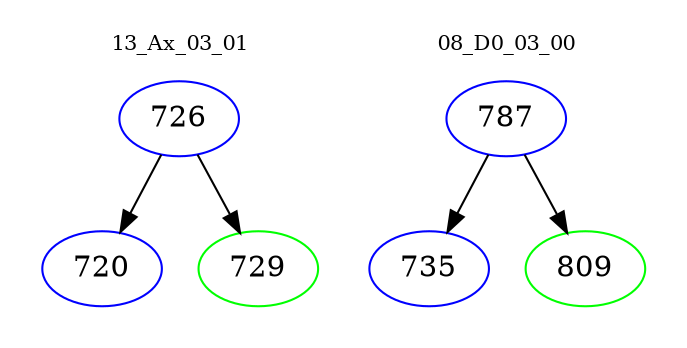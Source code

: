 digraph{
subgraph cluster_0 {
color = white
label = "13_Ax_03_01";
fontsize=10;
T0_726 [label="726", color="blue"]
T0_726 -> T0_720 [color="black"]
T0_720 [label="720", color="blue"]
T0_726 -> T0_729 [color="black"]
T0_729 [label="729", color="green"]
}
subgraph cluster_1 {
color = white
label = "08_D0_03_00";
fontsize=10;
T1_787 [label="787", color="blue"]
T1_787 -> T1_735 [color="black"]
T1_735 [label="735", color="blue"]
T1_787 -> T1_809 [color="black"]
T1_809 [label="809", color="green"]
}
}
